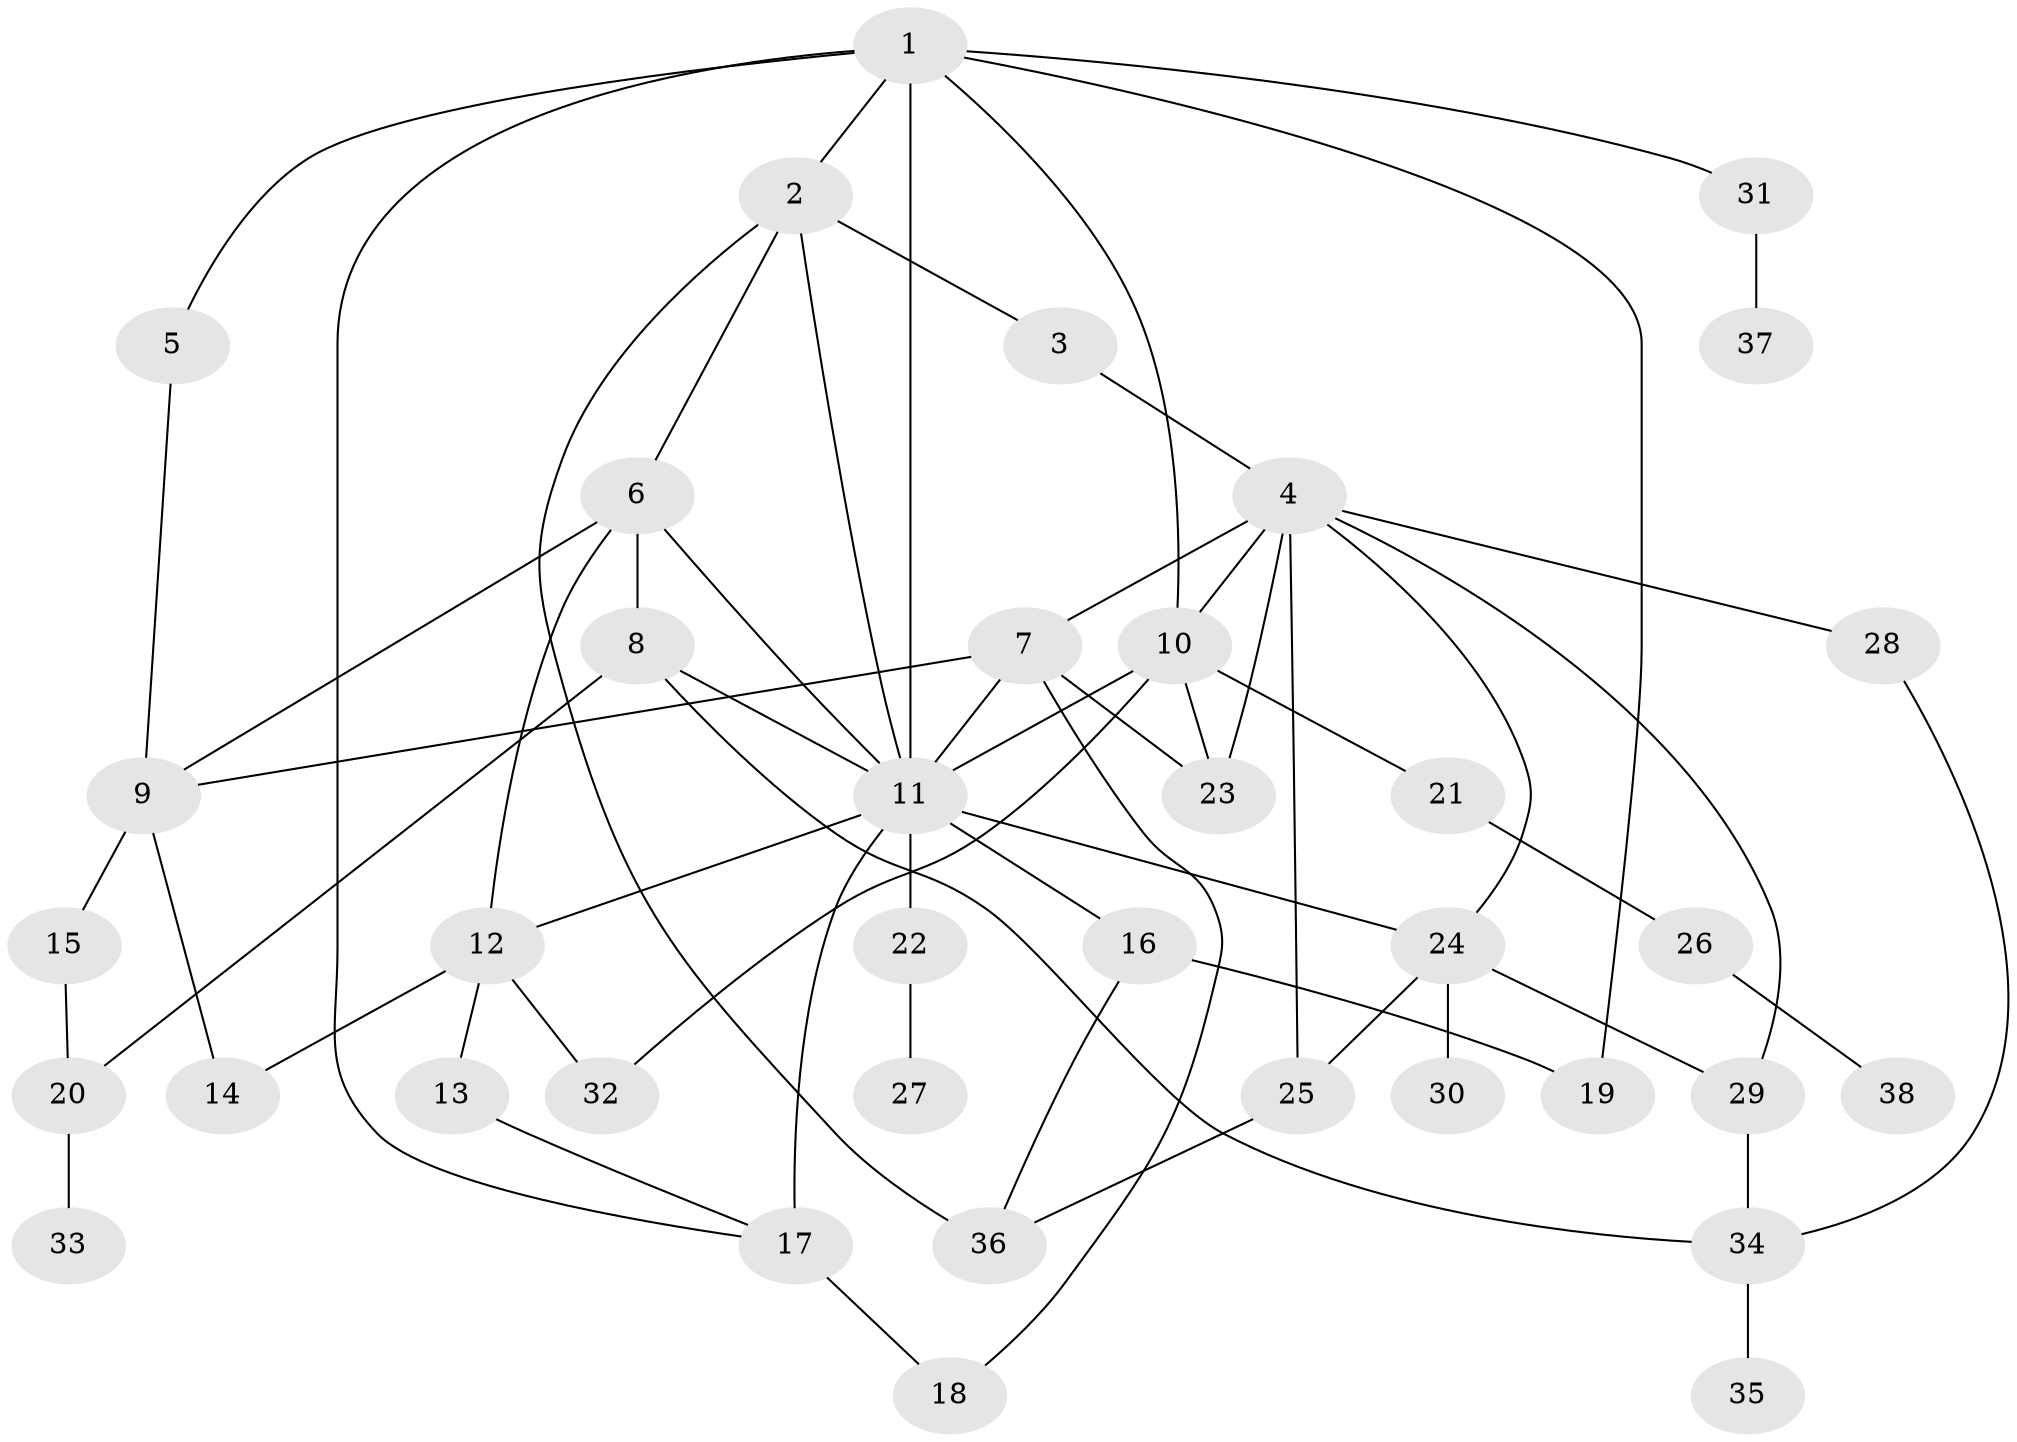 // original degree distribution, {6: 0.03225806451612903, 5: 0.08870967741935484, 3: 0.21774193548387097, 4: 0.11290322580645161, 7: 0.008064516129032258, 1: 0.25, 2: 0.2903225806451613}
// Generated by graph-tools (version 1.1) at 2025/49/03/04/25 22:49:10]
// undirected, 38 vertices, 62 edges
graph export_dot {
  node [color=gray90,style=filled];
  1;
  2;
  3;
  4;
  5;
  6;
  7;
  8;
  9;
  10;
  11;
  12;
  13;
  14;
  15;
  16;
  17;
  18;
  19;
  20;
  21;
  22;
  23;
  24;
  25;
  26;
  27;
  28;
  29;
  30;
  31;
  32;
  33;
  34;
  35;
  36;
  37;
  38;
  1 -- 2 [weight=1.0];
  1 -- 5 [weight=1.0];
  1 -- 10 [weight=2.0];
  1 -- 11 [weight=2.0];
  1 -- 17 [weight=2.0];
  1 -- 19 [weight=1.0];
  1 -- 31 [weight=2.0];
  2 -- 3 [weight=1.0];
  2 -- 6 [weight=1.0];
  2 -- 11 [weight=2.0];
  2 -- 36 [weight=1.0];
  3 -- 4 [weight=3.0];
  4 -- 7 [weight=1.0];
  4 -- 10 [weight=1.0];
  4 -- 23 [weight=1.0];
  4 -- 24 [weight=1.0];
  4 -- 25 [weight=1.0];
  4 -- 28 [weight=1.0];
  4 -- 29 [weight=1.0];
  5 -- 9 [weight=1.0];
  6 -- 8 [weight=1.0];
  6 -- 9 [weight=1.0];
  6 -- 11 [weight=1.0];
  6 -- 12 [weight=1.0];
  7 -- 9 [weight=1.0];
  7 -- 11 [weight=2.0];
  7 -- 18 [weight=1.0];
  7 -- 23 [weight=1.0];
  8 -- 11 [weight=1.0];
  8 -- 20 [weight=1.0];
  8 -- 34 [weight=1.0];
  9 -- 14 [weight=1.0];
  9 -- 15 [weight=1.0];
  10 -- 11 [weight=3.0];
  10 -- 21 [weight=1.0];
  10 -- 23 [weight=1.0];
  10 -- 32 [weight=1.0];
  11 -- 12 [weight=1.0];
  11 -- 16 [weight=3.0];
  11 -- 17 [weight=3.0];
  11 -- 22 [weight=1.0];
  11 -- 24 [weight=1.0];
  12 -- 13 [weight=1.0];
  12 -- 14 [weight=2.0];
  12 -- 32 [weight=1.0];
  13 -- 17 [weight=1.0];
  15 -- 20 [weight=1.0];
  16 -- 19 [weight=2.0];
  16 -- 36 [weight=1.0];
  17 -- 18 [weight=1.0];
  20 -- 33 [weight=2.0];
  21 -- 26 [weight=1.0];
  22 -- 27 [weight=1.0];
  24 -- 25 [weight=1.0];
  24 -- 29 [weight=1.0];
  24 -- 30 [weight=1.0];
  25 -- 36 [weight=1.0];
  26 -- 38 [weight=1.0];
  28 -- 34 [weight=1.0];
  29 -- 34 [weight=1.0];
  31 -- 37 [weight=1.0];
  34 -- 35 [weight=1.0];
}
